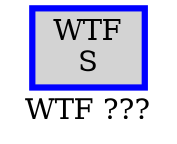 digraph SENTENCE_3588 {
	graph [label="WTF ???"]
	node [style=filled]
		0 [label="WTF
S" color=blue fillcolor=lightgray penwidth=3 shape=box]
}